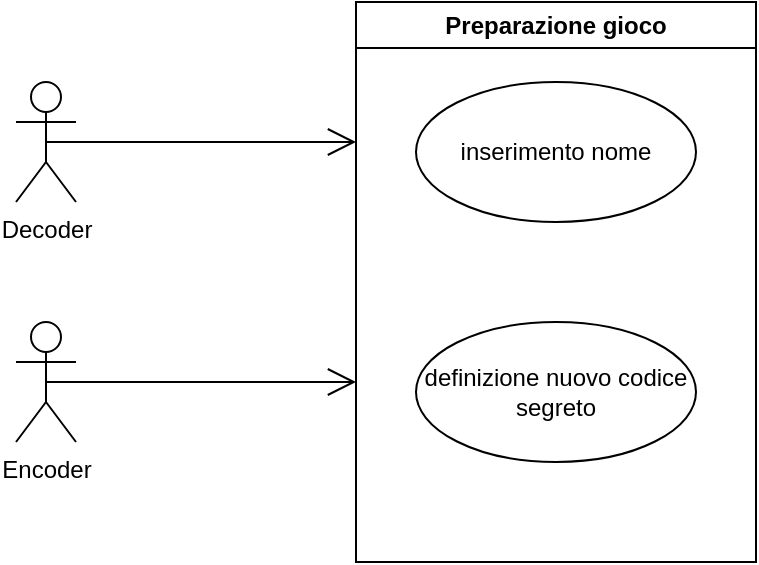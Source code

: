 <mxfile version="22.1.16" type="device">
  <diagram name="Pagina-1" id="1ivvULd6SqNErC4kCiVV">
    <mxGraphModel dx="819" dy="478" grid="1" gridSize="10" guides="1" tooltips="1" connect="1" arrows="1" fold="1" page="1" pageScale="1" pageWidth="850" pageHeight="1100" math="0" shadow="0">
      <root>
        <mxCell id="0" />
        <mxCell id="1" parent="0" />
        <mxCell id="xihzh0UQp3UVXtUTC6Pa-1" value="Preparazione gioco" style="swimlane;whiteSpace=wrap;html=1;" vertex="1" parent="1">
          <mxGeometry x="320" y="40" width="200" height="280" as="geometry" />
        </mxCell>
        <mxCell id="xihzh0UQp3UVXtUTC6Pa-2" value="inserimento nome" style="ellipse;whiteSpace=wrap;html=1;" vertex="1" parent="xihzh0UQp3UVXtUTC6Pa-1">
          <mxGeometry x="30" y="40" width="140" height="70" as="geometry" />
        </mxCell>
        <mxCell id="xihzh0UQp3UVXtUTC6Pa-3" value="definizione nuovo codice segreto" style="ellipse;whiteSpace=wrap;html=1;" vertex="1" parent="xihzh0UQp3UVXtUTC6Pa-1">
          <mxGeometry x="30" y="160" width="140" height="70" as="geometry" />
        </mxCell>
        <mxCell id="xihzh0UQp3UVXtUTC6Pa-4" value="Decoder" style="shape=umlActor;verticalLabelPosition=bottom;verticalAlign=top;html=1;" vertex="1" parent="1">
          <mxGeometry x="150" y="80" width="30" height="60" as="geometry" />
        </mxCell>
        <mxCell id="xihzh0UQp3UVXtUTC6Pa-5" value="" style="endArrow=open;endFill=1;endSize=12;html=1;rounded=0;exitX=0.5;exitY=0.5;exitDx=0;exitDy=0;exitPerimeter=0;" edge="1" parent="1" source="xihzh0UQp3UVXtUTC6Pa-4">
          <mxGeometry width="160" relative="1" as="geometry">
            <mxPoint x="300" y="220" as="sourcePoint" />
            <mxPoint x="320" y="110" as="targetPoint" />
          </mxGeometry>
        </mxCell>
        <mxCell id="xihzh0UQp3UVXtUTC6Pa-8" value="Encoder" style="shape=umlActor;verticalLabelPosition=bottom;verticalAlign=top;html=1;" vertex="1" parent="1">
          <mxGeometry x="150" y="200" width="30" height="60" as="geometry" />
        </mxCell>
        <mxCell id="xihzh0UQp3UVXtUTC6Pa-9" value="" style="endArrow=open;endFill=1;endSize=12;html=1;rounded=0;exitX=0.5;exitY=0.5;exitDx=0;exitDy=0;exitPerimeter=0;" edge="1" parent="1" source="xihzh0UQp3UVXtUTC6Pa-8">
          <mxGeometry width="160" relative="1" as="geometry">
            <mxPoint x="175" y="240" as="sourcePoint" />
            <mxPoint x="320" y="230" as="targetPoint" />
          </mxGeometry>
        </mxCell>
      </root>
    </mxGraphModel>
  </diagram>
</mxfile>
